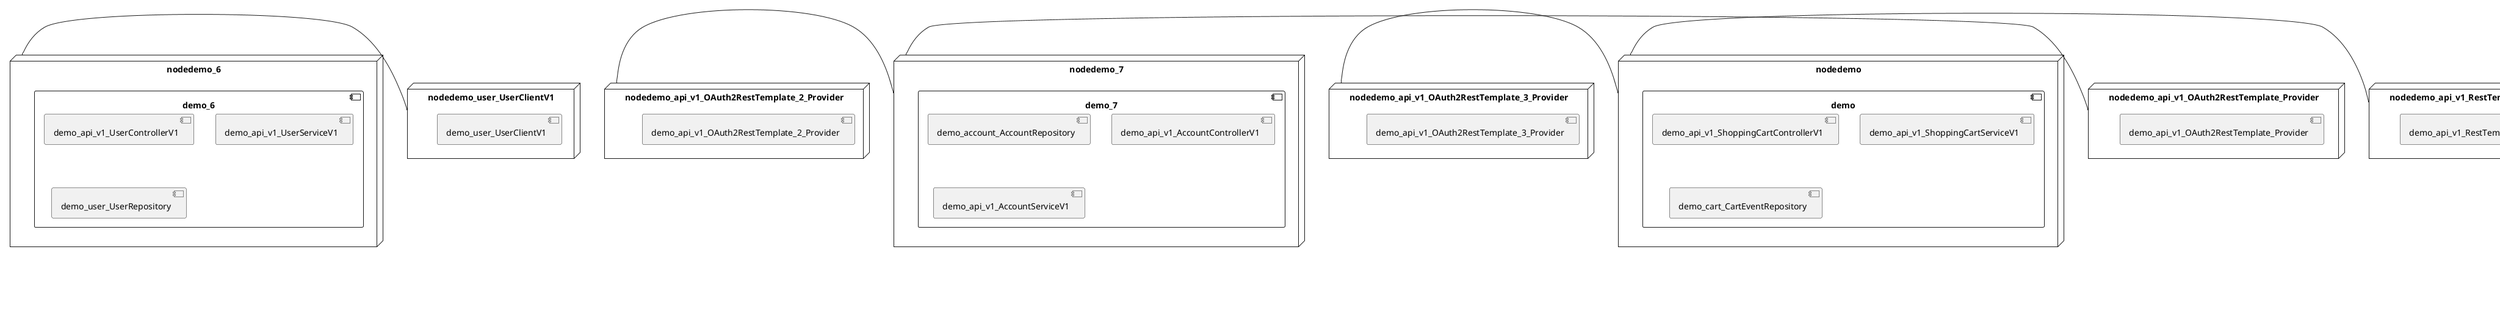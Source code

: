 @startuml
skinparam fixCircleLabelOverlapping true
skinparam componentStyle uml2
node nodedemo {
component demo {
[demo_api_v1_ShoppingCartControllerV1] [[kbastani-spring-cloud-event-sourcing-example.system#_XuhZhdnOEe60tqNTrl0esQ]]
[demo_api_v1_ShoppingCartServiceV1] [[kbastani-spring-cloud-event-sourcing-example.system#_XuhZhdnOEe60tqNTrl0esQ]]
[demo_cart_CartEventRepository] [[kbastani-spring-cloud-event-sourcing-example.system#_XuhZhdnOEe60tqNTrl0esQ]]
}
}
node nodedemo_2 {
component demo_2 {
[demo_api_v1_CatalogControllerV1] [[kbastani-spring-cloud-event-sourcing-example.system#_XuhZhdnOEe60tqNTrl0esQ]]
[demo_api_v1_CatalogServiceV1] [[kbastani-spring-cloud-event-sourcing-example.system#_XuhZhdnOEe60tqNTrl0esQ]]
[demo_catalog_CatalogInfoRepository] [[kbastani-spring-cloud-event-sourcing-example.system#_XuhZhdnOEe60tqNTrl0esQ]]
}
}
node nodedemo_3 {
component demo_3 {
[demo_UserController] [[kbastani-spring-cloud-event-sourcing-example.system#_XuhZhdnOEe60tqNTrl0esQ]]
[demo_UserRepository] [[kbastani-spring-cloud-event-sourcing-example.system#_XuhZhdnOEe60tqNTrl0esQ]]
[demo_UserService] [[kbastani-spring-cloud-event-sourcing-example.system#_XuhZhdnOEe60tqNTrl0esQ]]
[demo_login_UserController] [[kbastani-spring-cloud-event-sourcing-example.system#_XuhZhdnOEe60tqNTrl0esQ]]
}
}
node nodedemo_4 {
component demo_4 {
[DatabaseInitializer] [[kbastani-spring-cloud-event-sourcing-example.system#_XuhZhdnOEe60tqNTrl0esQ]]
[demo_api_v1_OrderControllerV1] [[kbastani-spring-cloud-event-sourcing-example.system#_XuhZhdnOEe60tqNTrl0esQ]]
[demo_api_v1_OrderServiceV1] [[kbastani-spring-cloud-event-sourcing-example.system#_XuhZhdnOEe60tqNTrl0esQ]]
[demo_config_DatabaseInitializer] [[kbastani-spring-cloud-event-sourcing-example.system#_XuhZhdnOEe60tqNTrl0esQ]]
[demo_invoice_InvoiceRepository] [[kbastani-spring-cloud-event-sourcing-example.system#_XuhZhdnOEe60tqNTrl0esQ]]
[demo_order_OrderEventRepository] [[kbastani-spring-cloud-event-sourcing-example.system#_XuhZhdnOEe60tqNTrl0esQ]]
[demo_order_OrderRepository] [[kbastani-spring-cloud-event-sourcing-example.system#_XuhZhdnOEe60tqNTrl0esQ]]
}
}
node nodedemo_5 {
component demo_5 {
}
}
node nodedemo_6 {
component demo_6 {
[demo_api_v1_UserControllerV1] [[kbastani-spring-cloud-event-sourcing-example.system#_XuhZhdnOEe60tqNTrl0esQ]]
[demo_api_v1_UserServiceV1] [[kbastani-spring-cloud-event-sourcing-example.system#_XuhZhdnOEe60tqNTrl0esQ]]
[demo_user_UserRepository] [[kbastani-spring-cloud-event-sourcing-example.system#_XuhZhdnOEe60tqNTrl0esQ]]
}
}
node nodedemo_7 {
component demo_7 {
[demo_account_AccountRepository] [[kbastani-spring-cloud-event-sourcing-example.system#_XuhZhdnOEe60tqNTrl0esQ]]
[demo_api_v1_AccountControllerV1] [[kbastani-spring-cloud-event-sourcing-example.system#_XuhZhdnOEe60tqNTrl0esQ]]
[demo_api_v1_AccountServiceV1] [[kbastani-spring-cloud-event-sourcing-example.system#_XuhZhdnOEe60tqNTrl0esQ]]
}
}
node nodedemo_v1 {
component demo_v1 {
[demo_v1_InventoryControllerV1] [[kbastani-spring-cloud-event-sourcing-example.system#_XuhZhdnOEe60tqNTrl0esQ]]
[demo_v1_InventoryServiceV1] [[kbastani-spring-cloud-event-sourcing-example.system#_XuhZhdnOEe60tqNTrl0esQ]]
}
}
node nodedemo_api_v1_OAuth2RestTemplate_2_Provider {
[demo_api_v1_OAuth2RestTemplate_2_Provider] [[kbastani-spring-cloud-event-sourcing-example.system#_XuhZhdnOEe60tqNTrl0esQ]]
}
node nodedemo_api_v1_OAuth2RestTemplate_3_Provider {
[demo_api_v1_OAuth2RestTemplate_3_Provider] [[kbastani-spring-cloud-event-sourcing-example.system#_XuhZhdnOEe60tqNTrl0esQ]]
}
node nodedemo_api_v1_OAuth2RestTemplate_Provider {
[demo_api_v1_OAuth2RestTemplate_Provider] [[kbastani-spring-cloud-event-sourcing-example.system#_XuhZhdnOEe60tqNTrl0esQ]]
}
node nodedemo_api_v1_RestTemplate_2_Provider {
[demo_api_v1_RestTemplate_2_Provider] [[kbastani-spring-cloud-event-sourcing-example.system#_XuhZhdnOEe60tqNTrl0esQ]]
}
node nodedemo_api_v1_RestTemplate_Provider {
[demo_api_v1_RestTemplate_Provider] [[kbastani-spring-cloud-event-sourcing-example.system#_XuhZhdnOEe60tqNTrl0esQ]]
}
node nodedemo_inventory_InventoryRepository_Provider {
[demo_inventory_InventoryRepository_Provider] [[kbastani-spring-cloud-event-sourcing-example.system#_XuhZhdnOEe60tqNTrl0esQ]]
}
node nodedemo_login_AuthenticationManager_Provider {
[demo_login_AuthenticationManager_Provider] [[kbastani-spring-cloud-event-sourcing-example.system#_XuhZhdnOEe60tqNTrl0esQ]]
}
node nodedemo_login_ClientDetailsService_Provider {
[demo_login_ClientDetailsService_Provider] [[kbastani-spring-cloud-event-sourcing-example.system#_XuhZhdnOEe60tqNTrl0esQ]]
}
node nodedemo_login_HttpSessionSecurityContextRepository_Provider {
[demo_login_HttpSessionSecurityContextRepository_Provider] [[kbastani-spring-cloud-event-sourcing-example.system#_XuhZhdnOEe60tqNTrl0esQ]]
}
node nodedemo_login_LoginController {
[demo_login_LoginController] [[kbastani-spring-cloud-event-sourcing-example.system#_XuhZhdnOEe60tqNTrl0esQ]]
}
node nodedemo_product_ProductRepository_Provider {
[demo_product_ProductRepository_Provider] [[kbastani-spring-cloud-event-sourcing-example.system#_XuhZhdnOEe60tqNTrl0esQ]]
}
node nodedemo_user_UserClientV1 {
[demo_user_UserClientV1] [[kbastani-spring-cloud-event-sourcing-example.system#_XuhZhdnOEe60tqNTrl0esQ]]
}
node nodedemo_v1_Session_Provider {
[demo_v1_Session_Provider] [[kbastani-spring-cloud-event-sourcing-example.system#_XuhZhdnOEe60tqNTrl0esQ]]
}
[nodedemo_6] - [nodedemo_user_UserClientV1]
[nodedemo_api_v1_OAuth2RestTemplate_2_Provider] - [nodedemo_7]
[nodedemo_api_v1_OAuth2RestTemplate_3_Provider] - [nodedemo]
[nodedemo_api_v1_OAuth2RestTemplate_Provider] - [nodedemo_7]
[nodedemo_api_v1_RestTemplate_2_Provider] - [nodedemo]
[nodedemo_api_v1_RestTemplate_Provider] - [nodedemo_2]
[nodedemo_inventory_InventoryRepository_Provider] - [nodedemo_v1]
[nodedemo_login_AuthenticationManager_Provider] - [nodedemo_login_LoginController]
[nodedemo_login_ClientDetailsService_Provider] - [nodedemo_login_LoginController]
[nodedemo_login_HttpSessionSecurityContextRepository_Provider] - [nodedemo_login_LoginController]
[nodedemo_product_ProductRepository_Provider] - [nodedemo_v1]
[nodedemo_v1_Session_Provider] - [nodedemo_v1]

@enduml
